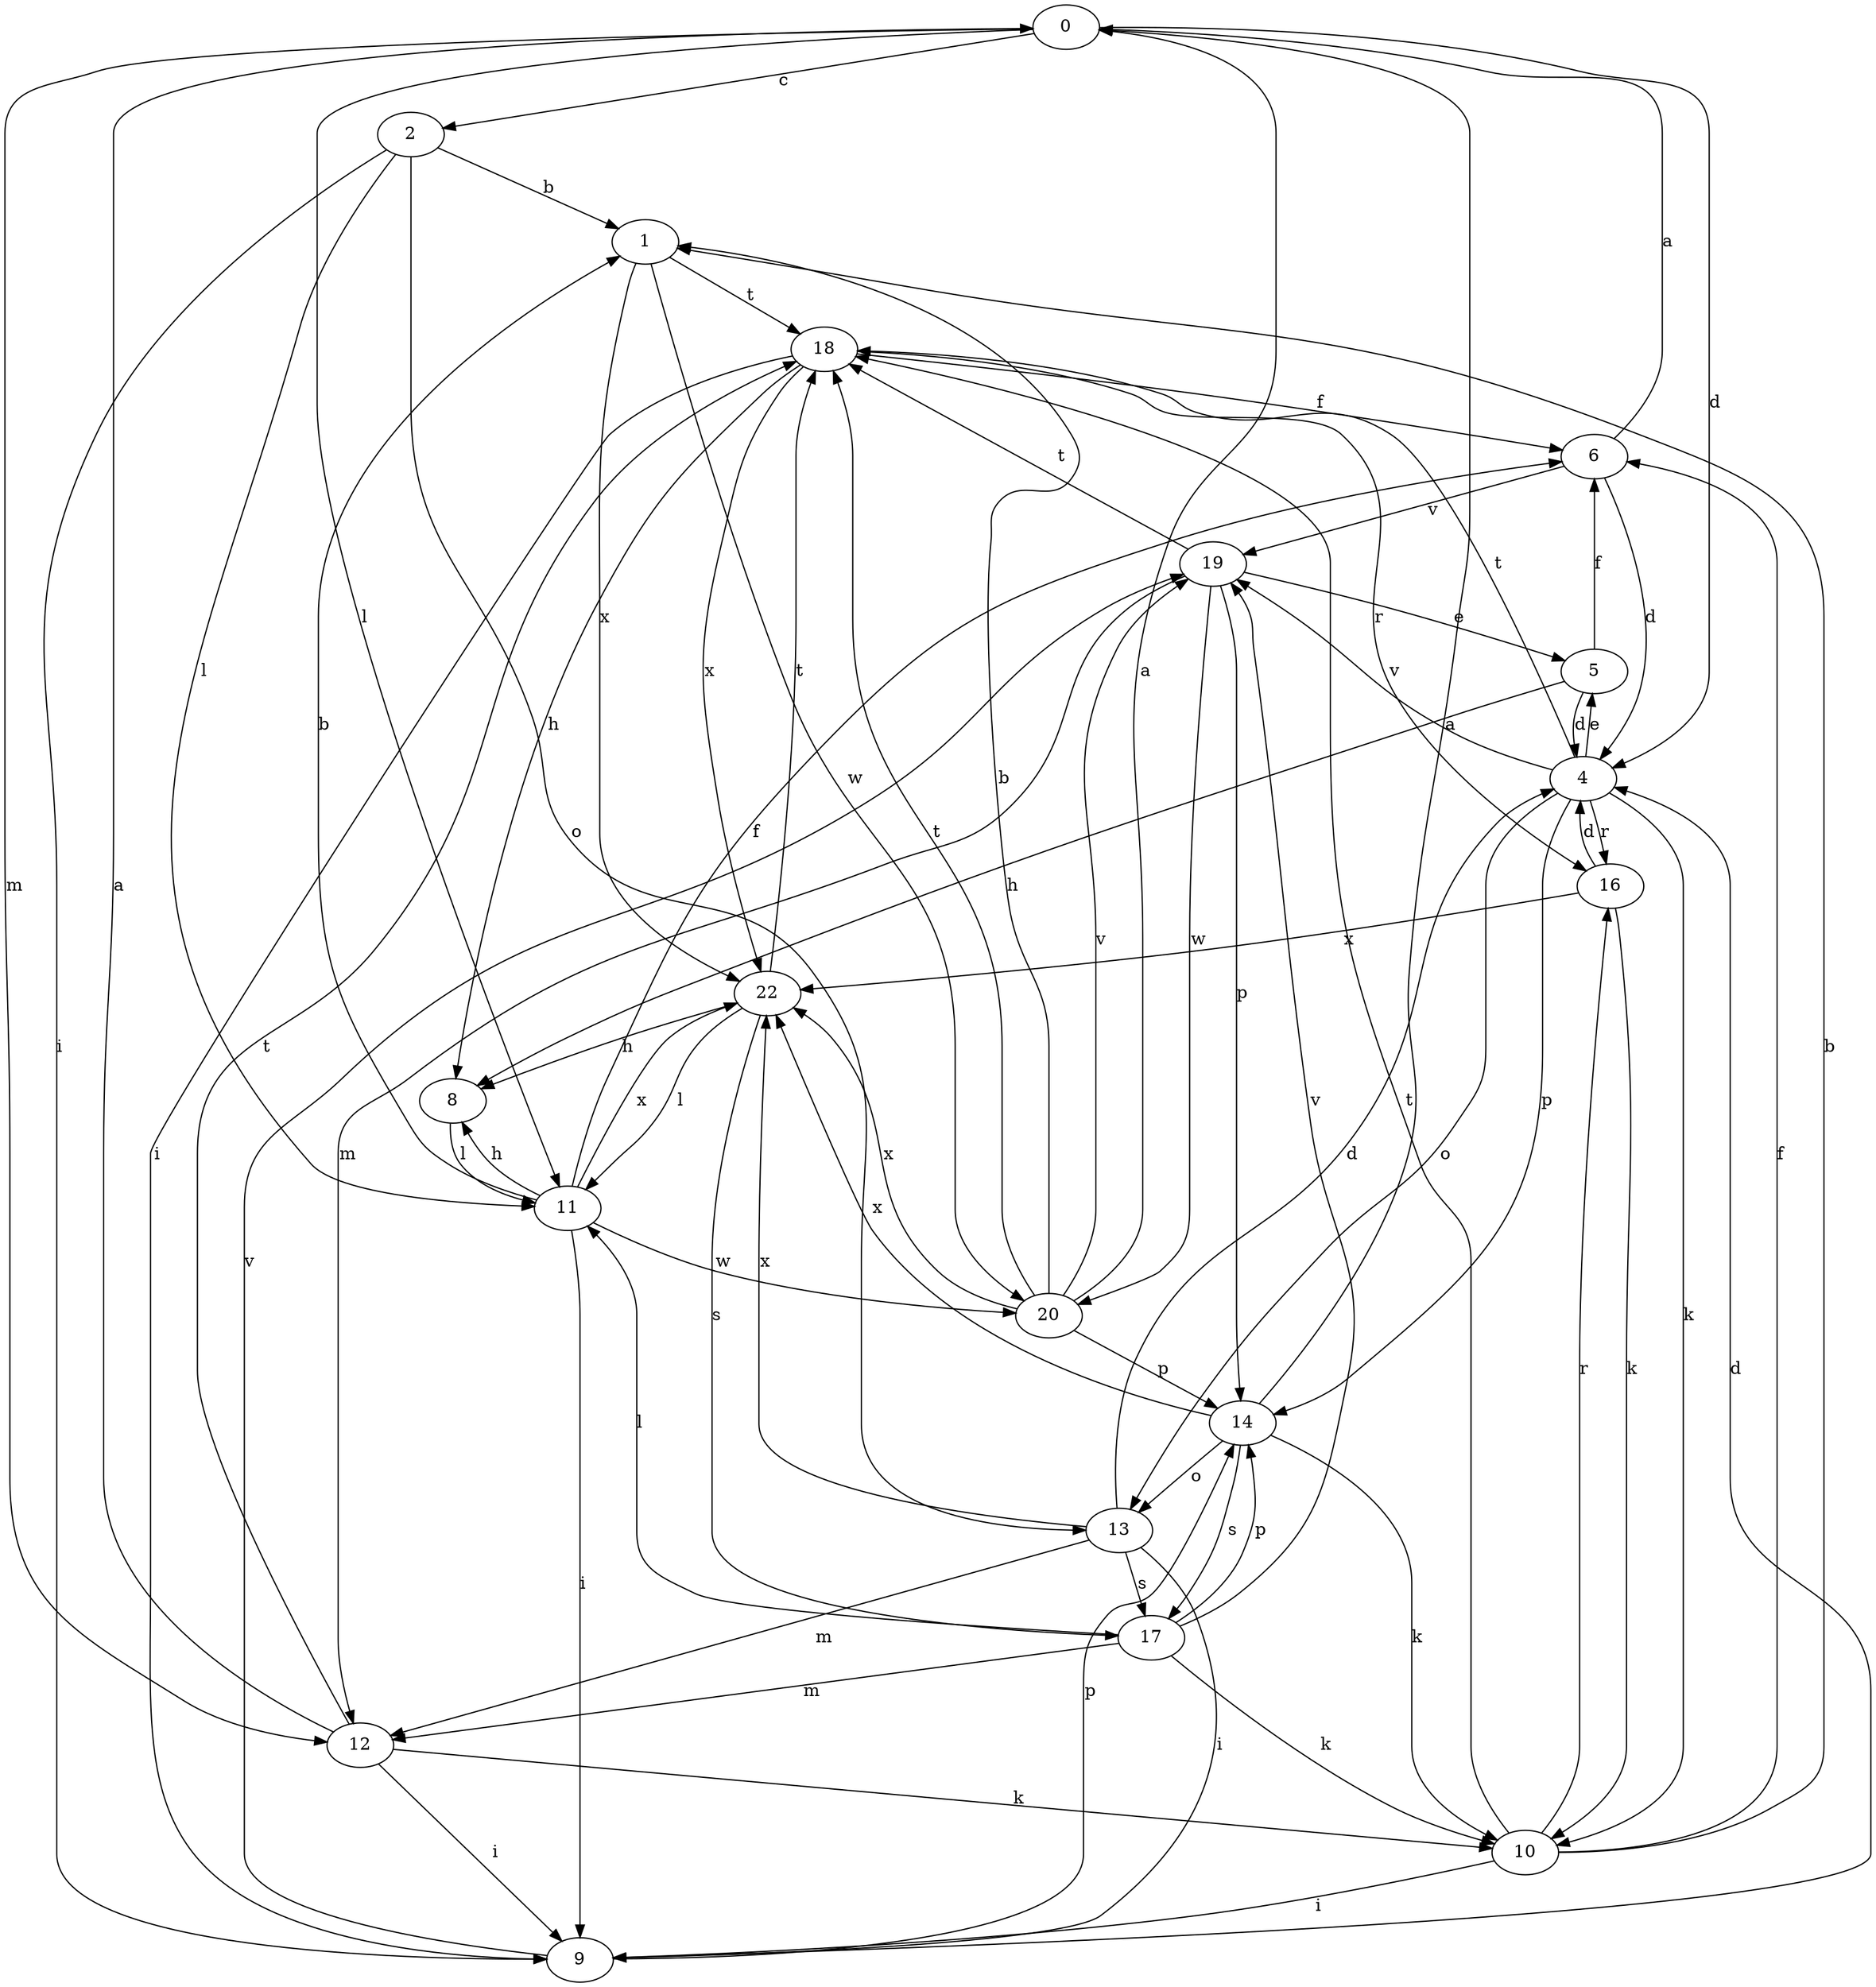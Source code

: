 strict digraph  {
0;
1;
2;
4;
5;
6;
8;
9;
10;
11;
12;
13;
14;
16;
17;
18;
19;
20;
22;
0 -> 2  [label=c];
0 -> 4  [label=d];
0 -> 11  [label=l];
0 -> 12  [label=m];
1 -> 18  [label=t];
1 -> 20  [label=w];
1 -> 22  [label=x];
2 -> 1  [label=b];
2 -> 9  [label=i];
2 -> 11  [label=l];
2 -> 13  [label=o];
4 -> 5  [label=e];
4 -> 10  [label=k];
4 -> 13  [label=o];
4 -> 14  [label=p];
4 -> 16  [label=r];
4 -> 18  [label=t];
4 -> 19  [label=v];
5 -> 4  [label=d];
5 -> 6  [label=f];
5 -> 8  [label=h];
6 -> 0  [label=a];
6 -> 4  [label=d];
6 -> 19  [label=v];
8 -> 11  [label=l];
9 -> 4  [label=d];
9 -> 14  [label=p];
9 -> 19  [label=v];
10 -> 1  [label=b];
10 -> 6  [label=f];
10 -> 9  [label=i];
10 -> 16  [label=r];
10 -> 18  [label=t];
11 -> 1  [label=b];
11 -> 6  [label=f];
11 -> 8  [label=h];
11 -> 9  [label=i];
11 -> 20  [label=w];
11 -> 22  [label=x];
12 -> 0  [label=a];
12 -> 9  [label=i];
12 -> 10  [label=k];
12 -> 18  [label=t];
13 -> 4  [label=d];
13 -> 9  [label=i];
13 -> 12  [label=m];
13 -> 17  [label=s];
13 -> 22  [label=x];
14 -> 0  [label=a];
14 -> 10  [label=k];
14 -> 13  [label=o];
14 -> 17  [label=s];
14 -> 22  [label=x];
16 -> 4  [label=d];
16 -> 10  [label=k];
16 -> 22  [label=x];
17 -> 10  [label=k];
17 -> 11  [label=l];
17 -> 12  [label=m];
17 -> 14  [label=p];
17 -> 19  [label=v];
18 -> 6  [label=f];
18 -> 8  [label=h];
18 -> 9  [label=i];
18 -> 16  [label=r];
18 -> 22  [label=x];
19 -> 5  [label=e];
19 -> 12  [label=m];
19 -> 14  [label=p];
19 -> 18  [label=t];
19 -> 20  [label=w];
20 -> 0  [label=a];
20 -> 1  [label=b];
20 -> 14  [label=p];
20 -> 18  [label=t];
20 -> 19  [label=v];
20 -> 22  [label=x];
22 -> 8  [label=h];
22 -> 11  [label=l];
22 -> 17  [label=s];
22 -> 18  [label=t];
}
